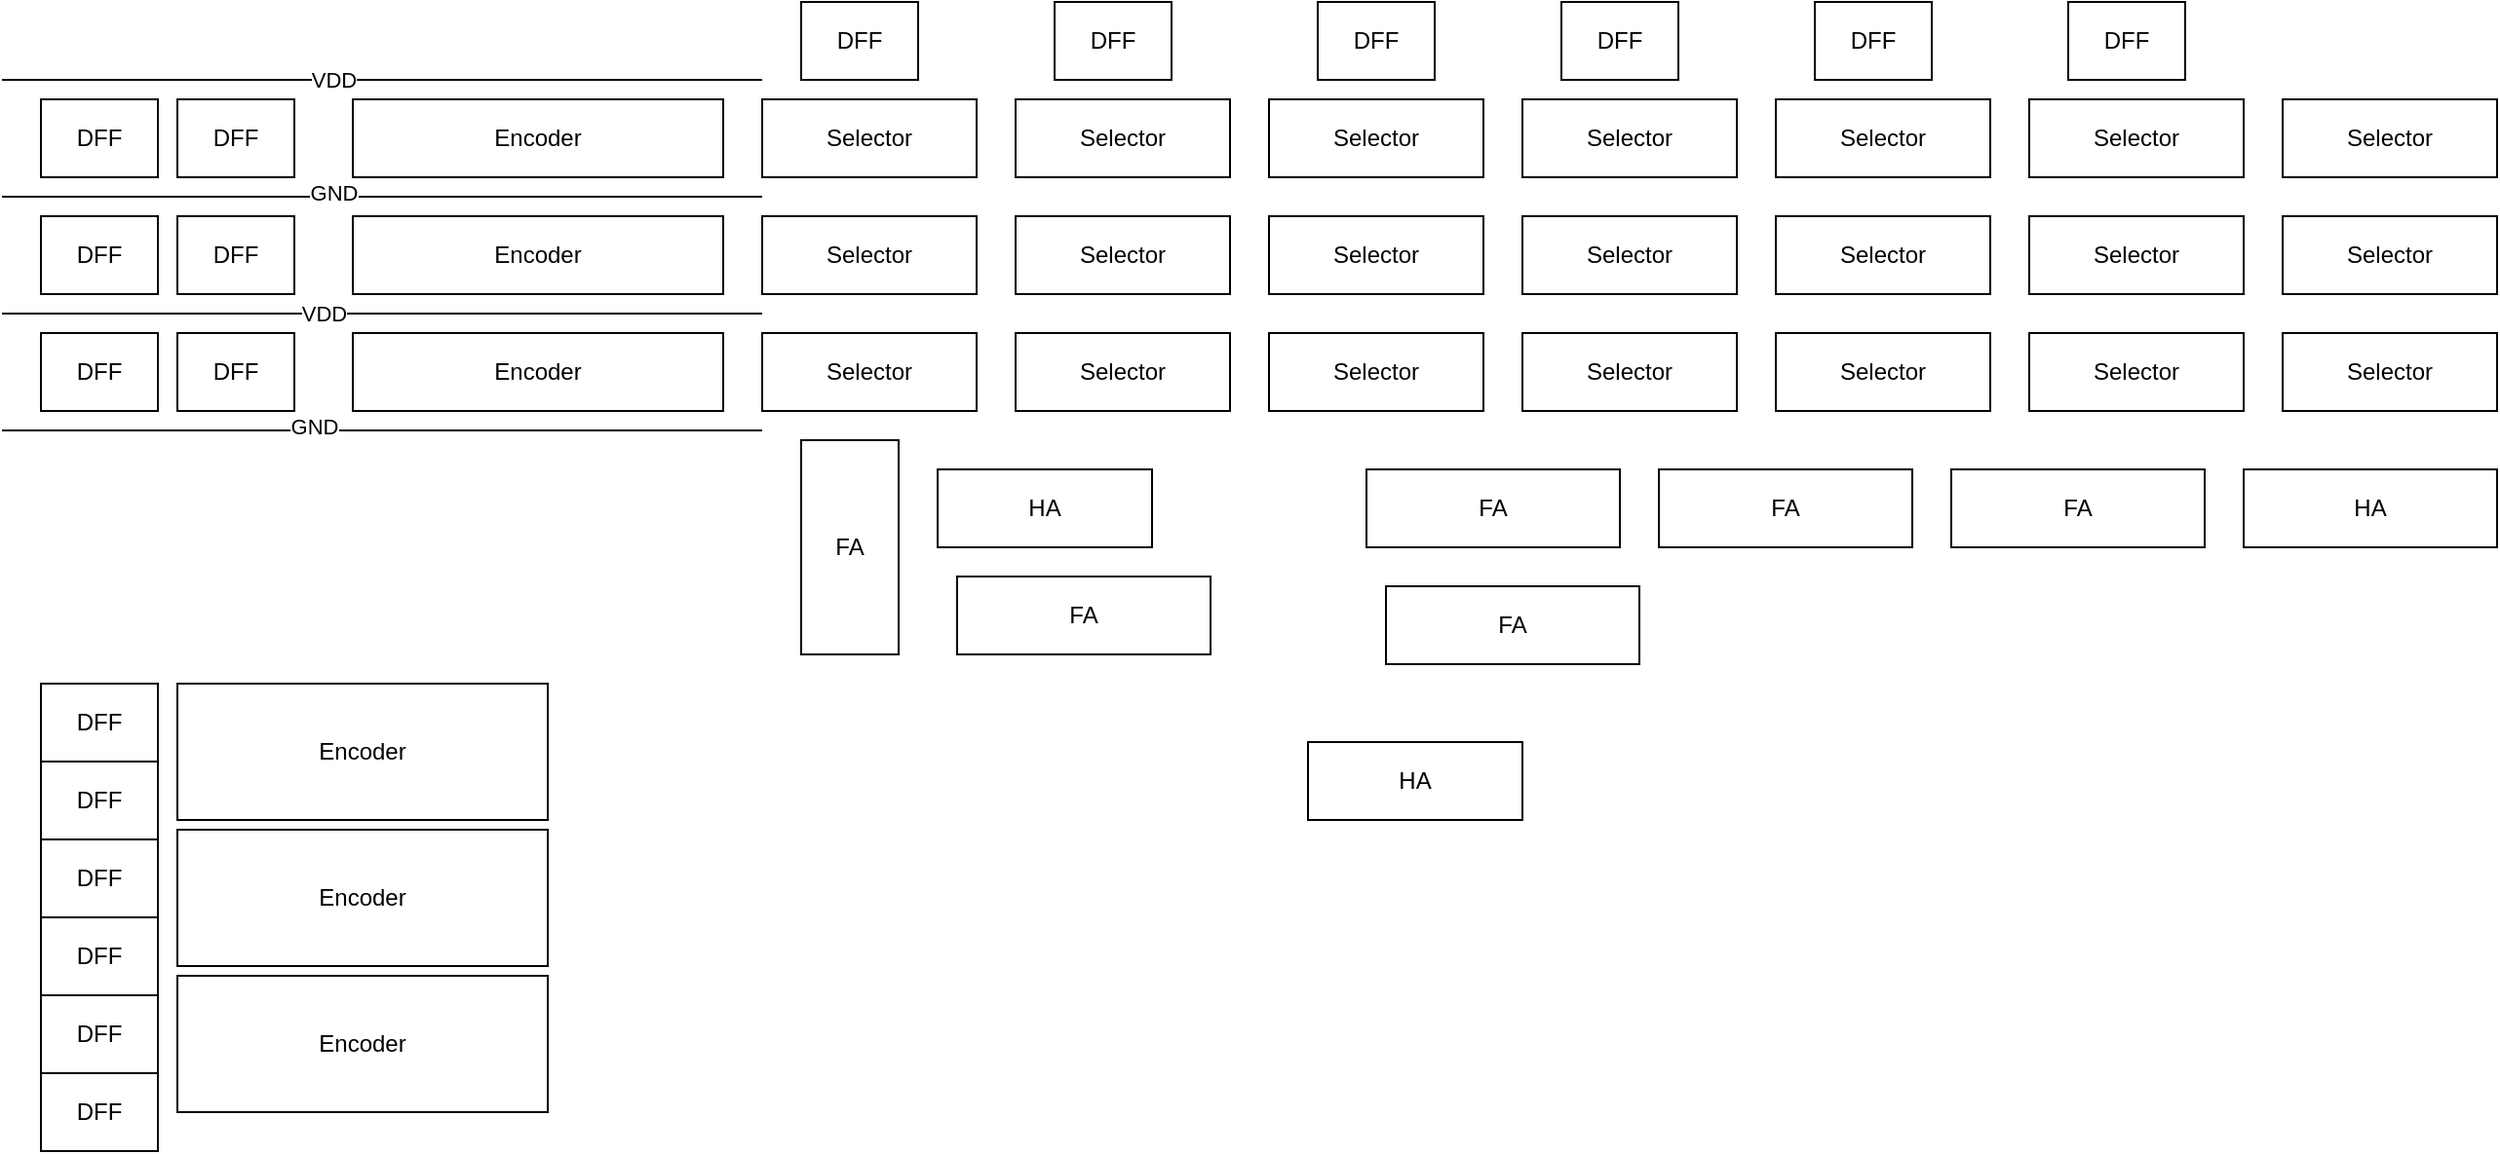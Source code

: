 <mxfile version="20.8.1" type="device"><diagram name="Page-1" id="74e2e168-ea6b-b213-b513-2b3c1d86103e"><mxGraphModel dx="762" dy="387" grid="1" gridSize="10" guides="1" tooltips="1" connect="1" arrows="1" fold="1" page="1" pageScale="1" pageWidth="3300" pageHeight="2339" background="none" math="0" shadow="0"><root><mxCell id="0"/><mxCell id="1" parent="0"/><mxCell id="dGfmvQFoBSfDPiZ3Y-4S-1" value="DFF" style="rounded=0;whiteSpace=wrap;html=1;" vertex="1" parent="1"><mxGeometry x="110" y="80" width="60" height="40" as="geometry"/></mxCell><mxCell id="dGfmvQFoBSfDPiZ3Y-4S-3" value="DFF" style="rounded=0;whiteSpace=wrap;html=1;" vertex="1" parent="1"><mxGeometry x="40" y="80" width="60" height="40" as="geometry"/></mxCell><mxCell id="dGfmvQFoBSfDPiZ3Y-4S-4" value="DFF" style="rounded=0;whiteSpace=wrap;html=1;" vertex="1" parent="1"><mxGeometry x="110" y="200" width="60" height="40" as="geometry"/></mxCell><mxCell id="dGfmvQFoBSfDPiZ3Y-4S-5" value="DFF" style="rounded=0;whiteSpace=wrap;html=1;" vertex="1" parent="1"><mxGeometry x="40" y="200" width="60" height="40" as="geometry"/></mxCell><mxCell id="dGfmvQFoBSfDPiZ3Y-4S-11" value="DFF" style="rounded=0;whiteSpace=wrap;html=1;" vertex="1" parent="1"><mxGeometry x="40" y="140" width="60" height="40" as="geometry"/></mxCell><mxCell id="dGfmvQFoBSfDPiZ3Y-4S-12" value="DFF" style="rounded=0;whiteSpace=wrap;html=1;" vertex="1" parent="1"><mxGeometry x="110" y="140" width="60" height="40" as="geometry"/></mxCell><mxCell id="dGfmvQFoBSfDPiZ3Y-4S-13" value="DFF" style="rounded=0;whiteSpace=wrap;html=1;" vertex="1" parent="1"><mxGeometry x="430" y="30" width="60" height="40" as="geometry"/></mxCell><mxCell id="dGfmvQFoBSfDPiZ3Y-4S-14" value="DFF" style="rounded=0;whiteSpace=wrap;html=1;" vertex="1" parent="1"><mxGeometry x="695" y="30" width="60" height="40" as="geometry"/></mxCell><mxCell id="dGfmvQFoBSfDPiZ3Y-4S-15" value="DFF" style="rounded=0;whiteSpace=wrap;html=1;" vertex="1" parent="1"><mxGeometry x="560" y="30" width="60" height="40" as="geometry"/></mxCell><mxCell id="dGfmvQFoBSfDPiZ3Y-4S-16" value="DFF" style="rounded=0;whiteSpace=wrap;html=1;" vertex="1" parent="1"><mxGeometry x="820" y="30" width="60" height="40" as="geometry"/></mxCell><mxCell id="dGfmvQFoBSfDPiZ3Y-4S-17" value="DFF" style="rounded=0;whiteSpace=wrap;html=1;" vertex="1" parent="1"><mxGeometry x="950" y="30" width="60" height="40" as="geometry"/></mxCell><mxCell id="dGfmvQFoBSfDPiZ3Y-4S-18" value="DFF" style="rounded=0;whiteSpace=wrap;html=1;" vertex="1" parent="1"><mxGeometry x="1080" y="30" width="60" height="40" as="geometry"/></mxCell><mxCell id="dGfmvQFoBSfDPiZ3Y-4S-19" value="Encoder" style="rounded=0;whiteSpace=wrap;html=1;" vertex="1" parent="1"><mxGeometry x="200" y="80" width="190" height="40" as="geometry"/></mxCell><mxCell id="dGfmvQFoBSfDPiZ3Y-4S-20" value="Encoder" style="rounded=0;whiteSpace=wrap;html=1;" vertex="1" parent="1"><mxGeometry x="200" y="140" width="190" height="40" as="geometry"/></mxCell><mxCell id="dGfmvQFoBSfDPiZ3Y-4S-21" value="Encoder" style="rounded=0;whiteSpace=wrap;html=1;" vertex="1" parent="1"><mxGeometry x="200" y="200" width="190" height="40" as="geometry"/></mxCell><mxCell id="dGfmvQFoBSfDPiZ3Y-4S-22" value="" style="endArrow=none;html=1;rounded=0;" edge="1" parent="1"><mxGeometry width="50" height="50" relative="1" as="geometry"><mxPoint x="20" y="250" as="sourcePoint"/><mxPoint x="410" y="250" as="targetPoint"/></mxGeometry></mxCell><mxCell id="dGfmvQFoBSfDPiZ3Y-4S-29" value="GND" style="edgeLabel;html=1;align=center;verticalAlign=middle;resizable=0;points=[];" vertex="1" connectable="0" parent="dGfmvQFoBSfDPiZ3Y-4S-22"><mxGeometry x="-0.113" y="2" relative="1" as="geometry"><mxPoint x="-13" as="offset"/></mxGeometry></mxCell><mxCell id="dGfmvQFoBSfDPiZ3Y-4S-23" value="" style="endArrow=none;html=1;rounded=0;" edge="1" parent="1"><mxGeometry width="50" height="50" relative="1" as="geometry"><mxPoint x="20" y="190" as="sourcePoint"/><mxPoint x="410" y="190" as="targetPoint"/></mxGeometry></mxCell><mxCell id="dGfmvQFoBSfDPiZ3Y-4S-28" value="VDD" style="edgeLabel;html=1;align=center;verticalAlign=middle;resizable=0;points=[];" vertex="1" connectable="0" parent="dGfmvQFoBSfDPiZ3Y-4S-23"><mxGeometry x="-0.156" relative="1" as="geometry"><mxPoint as="offset"/></mxGeometry></mxCell><mxCell id="dGfmvQFoBSfDPiZ3Y-4S-24" value="" style="endArrow=none;html=1;rounded=0;" edge="1" parent="1"><mxGeometry width="50" height="50" relative="1" as="geometry"><mxPoint x="20" y="130" as="sourcePoint"/><mxPoint x="410" y="130" as="targetPoint"/></mxGeometry></mxCell><mxCell id="dGfmvQFoBSfDPiZ3Y-4S-27" value="GND" style="edgeLabel;html=1;align=center;verticalAlign=middle;resizable=0;points=[];" vertex="1" connectable="0" parent="dGfmvQFoBSfDPiZ3Y-4S-24"><mxGeometry x="-0.087" y="2" relative="1" as="geometry"><mxPoint x="-8" as="offset"/></mxGeometry></mxCell><mxCell id="dGfmvQFoBSfDPiZ3Y-4S-25" value="" style="endArrow=none;html=1;rounded=0;" edge="1" parent="1"><mxGeometry width="50" height="50" relative="1" as="geometry"><mxPoint x="20" y="70" as="sourcePoint"/><mxPoint x="410" y="70" as="targetPoint"/></mxGeometry></mxCell><mxCell id="dGfmvQFoBSfDPiZ3Y-4S-26" value="VDD" style="edgeLabel;html=1;align=center;verticalAlign=middle;resizable=0;points=[];" vertex="1" connectable="0" parent="dGfmvQFoBSfDPiZ3Y-4S-25"><mxGeometry x="-0.061" relative="1" as="geometry"><mxPoint x="-13" as="offset"/></mxGeometry></mxCell><mxCell id="dGfmvQFoBSfDPiZ3Y-4S-30" value="Selector" style="rounded=0;whiteSpace=wrap;html=1;" vertex="1" parent="1"><mxGeometry x="410" y="80" width="110" height="40" as="geometry"/></mxCell><mxCell id="dGfmvQFoBSfDPiZ3Y-4S-32" value="Selector" style="rounded=0;whiteSpace=wrap;html=1;" vertex="1" parent="1"><mxGeometry x="540" y="80" width="110" height="40" as="geometry"/></mxCell><mxCell id="dGfmvQFoBSfDPiZ3Y-4S-33" value="Selector" style="rounded=0;whiteSpace=wrap;html=1;" vertex="1" parent="1"><mxGeometry x="670" y="80" width="110" height="40" as="geometry"/></mxCell><mxCell id="dGfmvQFoBSfDPiZ3Y-4S-34" value="Selector" style="rounded=0;whiteSpace=wrap;html=1;" vertex="1" parent="1"><mxGeometry x="800" y="80" width="110" height="40" as="geometry"/></mxCell><mxCell id="dGfmvQFoBSfDPiZ3Y-4S-35" value="Selector" style="rounded=0;whiteSpace=wrap;html=1;" vertex="1" parent="1"><mxGeometry x="930" y="80" width="110" height="40" as="geometry"/></mxCell><mxCell id="dGfmvQFoBSfDPiZ3Y-4S-36" value="Selector" style="rounded=0;whiteSpace=wrap;html=1;" vertex="1" parent="1"><mxGeometry x="1060" y="80" width="110" height="40" as="geometry"/></mxCell><mxCell id="dGfmvQFoBSfDPiZ3Y-4S-37" value="Selector" style="rounded=0;whiteSpace=wrap;html=1;" vertex="1" parent="1"><mxGeometry x="1190" y="80" width="110" height="40" as="geometry"/></mxCell><mxCell id="dGfmvQFoBSfDPiZ3Y-4S-41" value="Selector" style="rounded=0;whiteSpace=wrap;html=1;" vertex="1" parent="1"><mxGeometry x="410" y="140" width="110" height="40" as="geometry"/></mxCell><mxCell id="dGfmvQFoBSfDPiZ3Y-4S-42" value="Selector" style="rounded=0;whiteSpace=wrap;html=1;" vertex="1" parent="1"><mxGeometry x="540" y="140" width="110" height="40" as="geometry"/></mxCell><mxCell id="dGfmvQFoBSfDPiZ3Y-4S-43" value="Selector" style="rounded=0;whiteSpace=wrap;html=1;" vertex="1" parent="1"><mxGeometry x="670" y="140" width="110" height="40" as="geometry"/></mxCell><mxCell id="dGfmvQFoBSfDPiZ3Y-4S-44" value="Selector" style="rounded=0;whiteSpace=wrap;html=1;" vertex="1" parent="1"><mxGeometry x="800" y="140" width="110" height="40" as="geometry"/></mxCell><mxCell id="dGfmvQFoBSfDPiZ3Y-4S-45" value="Selector" style="rounded=0;whiteSpace=wrap;html=1;" vertex="1" parent="1"><mxGeometry x="930" y="140" width="110" height="40" as="geometry"/></mxCell><mxCell id="dGfmvQFoBSfDPiZ3Y-4S-46" value="Selector" style="rounded=0;whiteSpace=wrap;html=1;" vertex="1" parent="1"><mxGeometry x="1060" y="140" width="110" height="40" as="geometry"/></mxCell><mxCell id="dGfmvQFoBSfDPiZ3Y-4S-47" value="Selector" style="rounded=0;whiteSpace=wrap;html=1;" vertex="1" parent="1"><mxGeometry x="1190" y="140" width="110" height="40" as="geometry"/></mxCell><mxCell id="dGfmvQFoBSfDPiZ3Y-4S-48" value="Selector" style="rounded=0;whiteSpace=wrap;html=1;" vertex="1" parent="1"><mxGeometry x="410" y="200" width="110" height="40" as="geometry"/></mxCell><mxCell id="dGfmvQFoBSfDPiZ3Y-4S-49" value="Selector" style="rounded=0;whiteSpace=wrap;html=1;" vertex="1" parent="1"><mxGeometry x="540" y="200" width="110" height="40" as="geometry"/></mxCell><mxCell id="dGfmvQFoBSfDPiZ3Y-4S-50" value="Selector" style="rounded=0;whiteSpace=wrap;html=1;" vertex="1" parent="1"><mxGeometry x="670" y="200" width="110" height="40" as="geometry"/></mxCell><mxCell id="dGfmvQFoBSfDPiZ3Y-4S-51" value="Selector" style="rounded=0;whiteSpace=wrap;html=1;" vertex="1" parent="1"><mxGeometry x="800" y="200" width="110" height="40" as="geometry"/></mxCell><mxCell id="dGfmvQFoBSfDPiZ3Y-4S-52" value="Selector" style="rounded=0;whiteSpace=wrap;html=1;" vertex="1" parent="1"><mxGeometry x="930" y="200" width="110" height="40" as="geometry"/></mxCell><mxCell id="dGfmvQFoBSfDPiZ3Y-4S-53" value="Selector" style="rounded=0;whiteSpace=wrap;html=1;" vertex="1" parent="1"><mxGeometry x="1060" y="200" width="110" height="40" as="geometry"/></mxCell><mxCell id="dGfmvQFoBSfDPiZ3Y-4S-54" value="Selector" style="rounded=0;whiteSpace=wrap;html=1;" vertex="1" parent="1"><mxGeometry x="1190" y="200" width="110" height="40" as="geometry"/></mxCell><mxCell id="dGfmvQFoBSfDPiZ3Y-4S-55" value="FA" style="rounded=0;whiteSpace=wrap;html=1;" vertex="1" parent="1"><mxGeometry x="430" y="255" width="50" height="110" as="geometry"/></mxCell><mxCell id="dGfmvQFoBSfDPiZ3Y-4S-56" value="HA" style="rounded=0;whiteSpace=wrap;html=1;" vertex="1" parent="1"><mxGeometry x="500" y="270" width="110" height="40" as="geometry"/></mxCell><mxCell id="dGfmvQFoBSfDPiZ3Y-4S-58" value="HA" style="rounded=0;whiteSpace=wrap;html=1;" vertex="1" parent="1"><mxGeometry x="690" y="410" width="110" height="40" as="geometry"/></mxCell><mxCell id="dGfmvQFoBSfDPiZ3Y-4S-59" value="HA" style="rounded=0;whiteSpace=wrap;html=1;" vertex="1" parent="1"><mxGeometry x="1170" y="270" width="130" height="40" as="geometry"/></mxCell><mxCell id="dGfmvQFoBSfDPiZ3Y-4S-60" value="FA" style="rounded=0;whiteSpace=wrap;html=1;" vertex="1" parent="1"><mxGeometry x="720" y="270" width="130" height="40" as="geometry"/></mxCell><mxCell id="dGfmvQFoBSfDPiZ3Y-4S-61" value="FA" style="rounded=0;whiteSpace=wrap;html=1;" vertex="1" parent="1"><mxGeometry x="870" y="270" width="130" height="40" as="geometry"/></mxCell><mxCell id="dGfmvQFoBSfDPiZ3Y-4S-62" value="FA" style="rounded=0;whiteSpace=wrap;html=1;" vertex="1" parent="1"><mxGeometry x="1020" y="270" width="130" height="40" as="geometry"/></mxCell><mxCell id="dGfmvQFoBSfDPiZ3Y-4S-63" value="FA" style="rounded=0;whiteSpace=wrap;html=1;" vertex="1" parent="1"><mxGeometry x="510" y="325" width="130" height="40" as="geometry"/></mxCell><mxCell id="dGfmvQFoBSfDPiZ3Y-4S-64" value="FA" style="rounded=0;whiteSpace=wrap;html=1;" vertex="1" parent="1"><mxGeometry x="730" y="330" width="130" height="40" as="geometry"/></mxCell><mxCell id="dGfmvQFoBSfDPiZ3Y-4S-69" value="DFF" style="rounded=0;whiteSpace=wrap;html=1;" vertex="1" parent="1"><mxGeometry x="40" y="380" width="60" height="40" as="geometry"/></mxCell><mxCell id="dGfmvQFoBSfDPiZ3Y-4S-70" value="DFF" style="rounded=0;whiteSpace=wrap;html=1;" vertex="1" parent="1"><mxGeometry x="40" y="460" width="60" height="40" as="geometry"/></mxCell><mxCell id="dGfmvQFoBSfDPiZ3Y-4S-71" value="DFF" style="rounded=0;whiteSpace=wrap;html=1;" vertex="1" parent="1"><mxGeometry x="40" y="420" width="60" height="40" as="geometry"/></mxCell><mxCell id="dGfmvQFoBSfDPiZ3Y-4S-75" value="DFF" style="rounded=0;whiteSpace=wrap;html=1;" vertex="1" parent="1"><mxGeometry x="40" y="500" width="60" height="40" as="geometry"/></mxCell><mxCell id="dGfmvQFoBSfDPiZ3Y-4S-76" value="DFF" style="rounded=0;whiteSpace=wrap;html=1;" vertex="1" parent="1"><mxGeometry x="40" y="580" width="60" height="40" as="geometry"/></mxCell><mxCell id="dGfmvQFoBSfDPiZ3Y-4S-77" value="DFF" style="rounded=0;whiteSpace=wrap;html=1;" vertex="1" parent="1"><mxGeometry x="40" y="540" width="60" height="40" as="geometry"/></mxCell><mxCell id="dGfmvQFoBSfDPiZ3Y-4S-78" value="Encoder" style="rounded=0;whiteSpace=wrap;html=1;" vertex="1" parent="1"><mxGeometry x="110" y="380" width="190" height="70" as="geometry"/></mxCell><mxCell id="dGfmvQFoBSfDPiZ3Y-4S-81" value="Encoder" style="rounded=0;whiteSpace=wrap;html=1;" vertex="1" parent="1"><mxGeometry x="110" y="455" width="190" height="70" as="geometry"/></mxCell><mxCell id="dGfmvQFoBSfDPiZ3Y-4S-82" value="Encoder" style="rounded=0;whiteSpace=wrap;html=1;" vertex="1" parent="1"><mxGeometry x="110" y="530" width="190" height="70" as="geometry"/></mxCell></root></mxGraphModel></diagram></mxfile>
